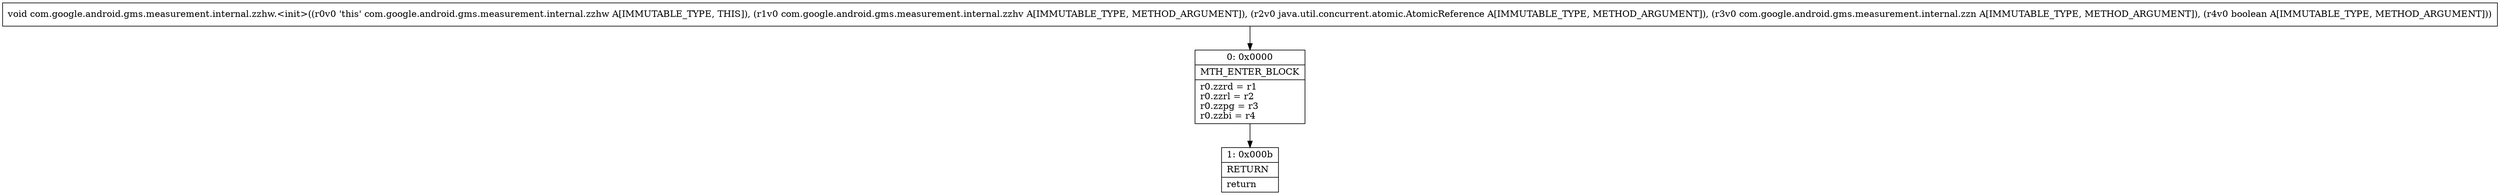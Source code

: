 digraph "CFG forcom.google.android.gms.measurement.internal.zzhw.\<init\>(Lcom\/google\/android\/gms\/measurement\/internal\/zzhv;Ljava\/util\/concurrent\/atomic\/AtomicReference;Lcom\/google\/android\/gms\/measurement\/internal\/zzn;Z)V" {
Node_0 [shape=record,label="{0\:\ 0x0000|MTH_ENTER_BLOCK\l|r0.zzrd = r1\lr0.zzrl = r2\lr0.zzpg = r3\lr0.zzbi = r4\l}"];
Node_1 [shape=record,label="{1\:\ 0x000b|RETURN\l|return\l}"];
MethodNode[shape=record,label="{void com.google.android.gms.measurement.internal.zzhw.\<init\>((r0v0 'this' com.google.android.gms.measurement.internal.zzhw A[IMMUTABLE_TYPE, THIS]), (r1v0 com.google.android.gms.measurement.internal.zzhv A[IMMUTABLE_TYPE, METHOD_ARGUMENT]), (r2v0 java.util.concurrent.atomic.AtomicReference A[IMMUTABLE_TYPE, METHOD_ARGUMENT]), (r3v0 com.google.android.gms.measurement.internal.zzn A[IMMUTABLE_TYPE, METHOD_ARGUMENT]), (r4v0 boolean A[IMMUTABLE_TYPE, METHOD_ARGUMENT])) }"];
MethodNode -> Node_0;
Node_0 -> Node_1;
}

